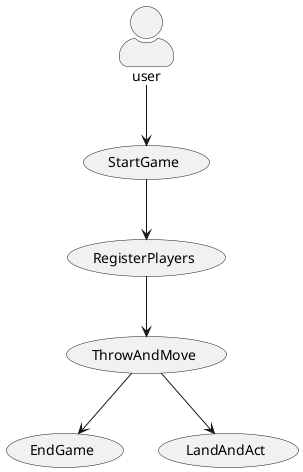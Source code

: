 @startuml
'https://plantuml.com/use-case-diagram

skinparam actorStyle awesome
actor user

usecase "ThrowAndMove"
usecase "StartGame"
usecase "EndGame"
usecase "RegisterPlayers"
usecase "LandAndAct"

user --> "StartGame"
"StartGame" --> "RegisterPlayers"
"RegisterPlayers" --> "ThrowAndMove"
"ThrowAndMove" --> "LandAndAct"
"ThrowAndMove" --> "EndGame"

@enduml